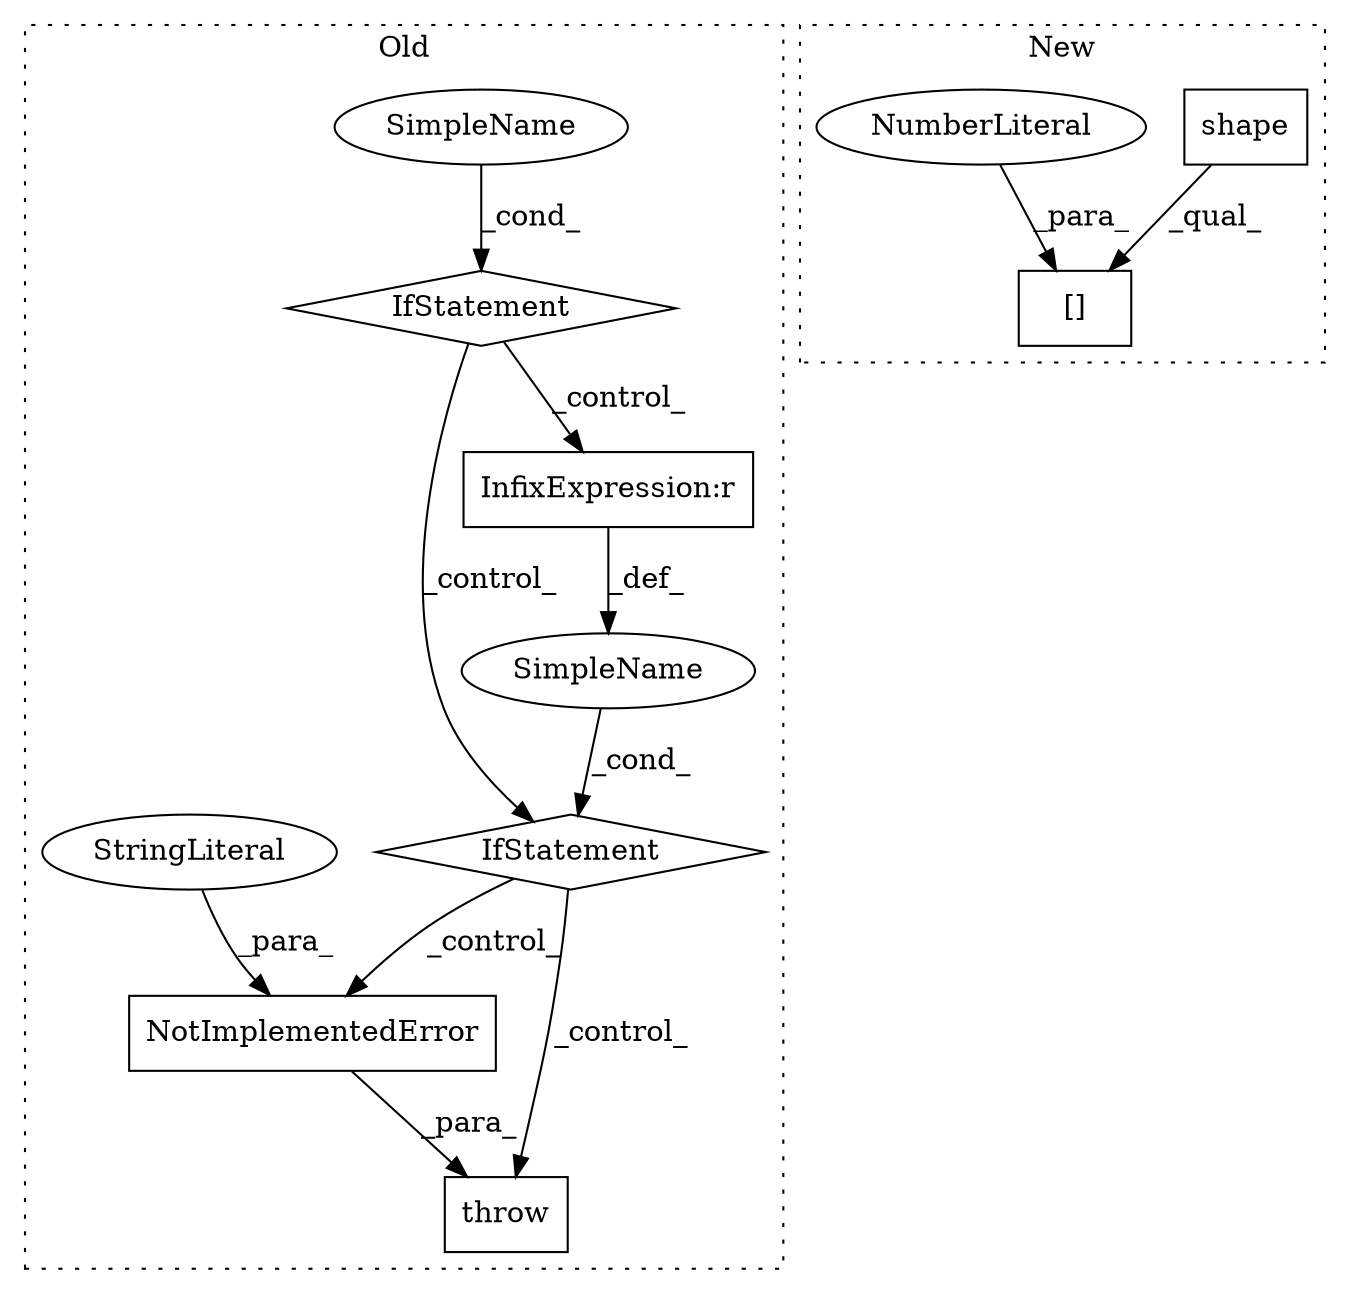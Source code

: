 digraph G {
subgraph cluster0 {
1 [label="throw" a="53" s="925" l="6" shape="box"];
5 [label="IfStatement" a="25" s="880,913" l="4,2" shape="diamond"];
6 [label="SimpleName" a="42" s="" l="" shape="ellipse"];
7 [label="InfixExpression:r" a="27" s="894" l="4" shape="box"];
8 [label="IfStatement" a="25" s="845,870" l="4,2" shape="diamond"];
9 [label="SimpleName" a="42" s="" l="" shape="ellipse"];
10 [label="NotImplementedError" a="32" s="931,1012" l="20,1" shape="box"];
11 [label="StringLiteral" a="45" s="951" l="61" shape="ellipse"];
label = "Old";
style="dotted";
}
subgraph cluster1 {
2 [label="shape" a="32" s="683,690" l="6,1" shape="box"];
3 [label="[]" a="2" s="677,693" l="15,1" shape="box"];
4 [label="NumberLiteral" a="34" s="692" l="1" shape="ellipse"];
label = "New";
style="dotted";
}
2 -> 3 [label="_qual_"];
4 -> 3 [label="_para_"];
5 -> 1 [label="_control_"];
5 -> 10 [label="_control_"];
6 -> 5 [label="_cond_"];
7 -> 6 [label="_def_"];
8 -> 7 [label="_control_"];
8 -> 5 [label="_control_"];
9 -> 8 [label="_cond_"];
10 -> 1 [label="_para_"];
11 -> 10 [label="_para_"];
}
